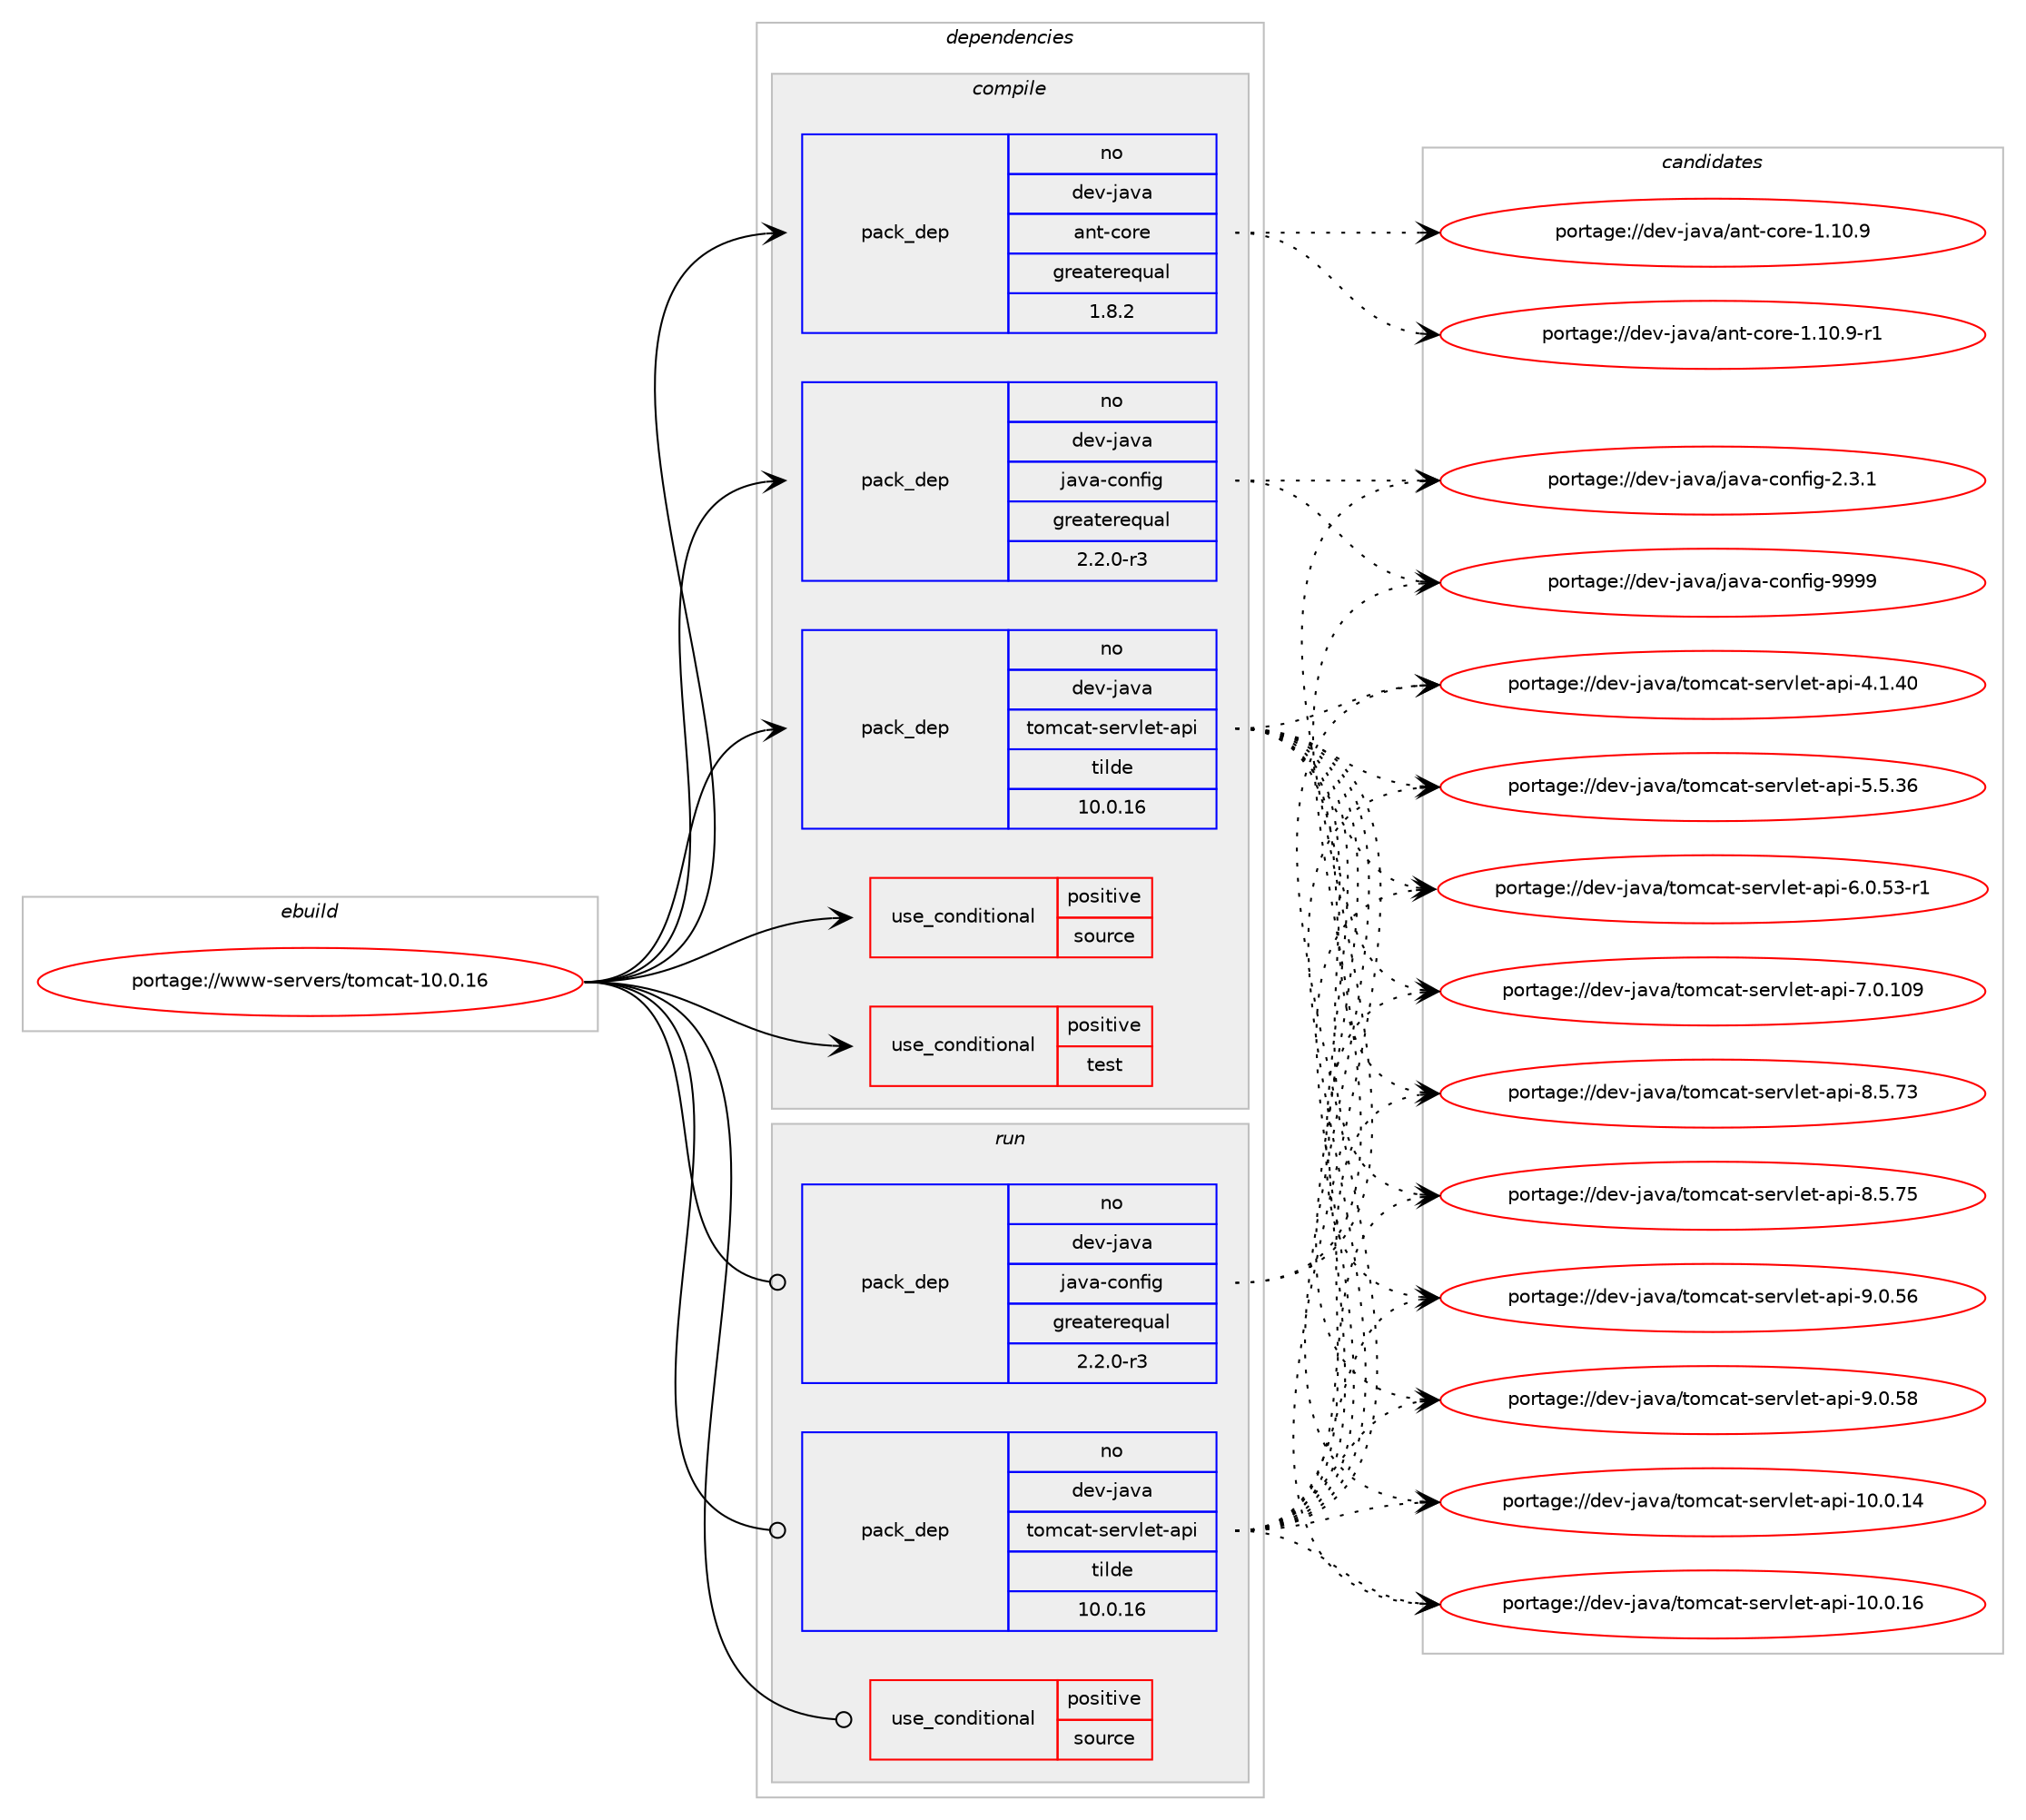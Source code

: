 digraph prolog {

# *************
# Graph options
# *************

newrank=true;
concentrate=true;
compound=true;
graph [rankdir=LR,fontname=Helvetica,fontsize=10,ranksep=1.5];#, ranksep=2.5, nodesep=0.2];
edge  [arrowhead=vee];
node  [fontname=Helvetica,fontsize=10];

# **********
# The ebuild
# **********

subgraph cluster_leftcol {
color=gray;
label=<<i>ebuild</i>>;
id [label="portage://www-servers/tomcat-10.0.16", color=red, width=4, href="../www-servers/tomcat-10.0.16.svg"];
}

# ****************
# The dependencies
# ****************

subgraph cluster_midcol {
color=gray;
label=<<i>dependencies</i>>;
subgraph cluster_compile {
fillcolor="#eeeeee";
style=filled;
label=<<i>compile</i>>;
subgraph cond135 {
dependency2932 [label=<<TABLE BORDER="0" CELLBORDER="1" CELLSPACING="0" CELLPADDING="4"><TR><TD ROWSPAN="3" CELLPADDING="10">use_conditional</TD></TR><TR><TD>positive</TD></TR><TR><TD>source</TD></TR></TABLE>>, shape=none, color=red];
# *** BEGIN UNKNOWN DEPENDENCY TYPE (TODO) ***
# dependency2932 -> package_dependency(portage://www-servers/tomcat-10.0.16,install,no,app-arch,zip,none,[,,],[],[])
# *** END UNKNOWN DEPENDENCY TYPE (TODO) ***

}
id:e -> dependency2932:w [weight=20,style="solid",arrowhead="vee"];
subgraph cond136 {
dependency2933 [label=<<TABLE BORDER="0" CELLBORDER="1" CELLSPACING="0" CELLPADDING="4"><TR><TD ROWSPAN="3" CELLPADDING="10">use_conditional</TD></TR><TR><TD>positive</TD></TR><TR><TD>test</TD></TR></TABLE>>, shape=none, color=red];
# *** BEGIN UNKNOWN DEPENDENCY TYPE (TODO) ***
# dependency2933 -> package_dependency(portage://www-servers/tomcat-10.0.16,install,no,dev-java,ant-junit,none,[,,],[slot(0)],[])
# *** END UNKNOWN DEPENDENCY TYPE (TODO) ***

# *** BEGIN UNKNOWN DEPENDENCY TYPE (TODO) ***
# dependency2933 -> package_dependency(portage://www-servers/tomcat-10.0.16,install,no,dev-java,easymock,none,[,,],[slot(3.2)],[])
# *** END UNKNOWN DEPENDENCY TYPE (TODO) ***

}
id:e -> dependency2933:w [weight=20,style="solid",arrowhead="vee"];
# *** BEGIN UNKNOWN DEPENDENCY TYPE (TODO) ***
# id -> package_dependency(portage://www-servers/tomcat-10.0.16,install,no,app-admin,pwgen,none,[,,],[],[])
# *** END UNKNOWN DEPENDENCY TYPE (TODO) ***

subgraph pack2792 {
dependency2934 [label=<<TABLE BORDER="0" CELLBORDER="1" CELLSPACING="0" CELLPADDING="4" WIDTH="220"><TR><TD ROWSPAN="6" CELLPADDING="30">pack_dep</TD></TR><TR><TD WIDTH="110">no</TD></TR><TR><TD>dev-java</TD></TR><TR><TD>ant-core</TD></TR><TR><TD>greaterequal</TD></TR><TR><TD>1.8.2</TD></TR></TABLE>>, shape=none, color=blue];
}
id:e -> dependency2934:w [weight=20,style="solid",arrowhead="vee"];
# *** BEGIN UNKNOWN DEPENDENCY TYPE (TODO) ***
# id -> package_dependency(portage://www-servers/tomcat-10.0.16,install,no,dev-java,ant-core,none,[,,],[],[])
# *** END UNKNOWN DEPENDENCY TYPE (TODO) ***

# *** BEGIN UNKNOWN DEPENDENCY TYPE (TODO) ***
# id -> package_dependency(portage://www-servers/tomcat-10.0.16,install,no,dev-java,eclipse-ecj,none,[,,],[slot(4.15)],[])
# *** END UNKNOWN DEPENDENCY TYPE (TODO) ***

# *** BEGIN UNKNOWN DEPENDENCY TYPE (TODO) ***
# id -> package_dependency(portage://www-servers/tomcat-10.0.16,install,no,dev-java,glassfish-xmlrpc-api,none,[,,],[slot(0)],[])
# *** END UNKNOWN DEPENDENCY TYPE (TODO) ***

# *** BEGIN UNKNOWN DEPENDENCY TYPE (TODO) ***
# id -> package_dependency(portage://www-servers/tomcat-10.0.16,install,no,dev-java,jakartaee-migration,none,[,,],[slot(0)],[])
# *** END UNKNOWN DEPENDENCY TYPE (TODO) ***

subgraph pack2793 {
dependency2935 [label=<<TABLE BORDER="0" CELLBORDER="1" CELLSPACING="0" CELLPADDING="4" WIDTH="220"><TR><TD ROWSPAN="6" CELLPADDING="30">pack_dep</TD></TR><TR><TD WIDTH="110">no</TD></TR><TR><TD>dev-java</TD></TR><TR><TD>java-config</TD></TR><TR><TD>greaterequal</TD></TR><TR><TD>2.2.0-r3</TD></TR></TABLE>>, shape=none, color=blue];
}
id:e -> dependency2935:w [weight=20,style="solid",arrowhead="vee"];
# *** BEGIN UNKNOWN DEPENDENCY TYPE (TODO) ***
# id -> package_dependency(portage://www-servers/tomcat-10.0.16,install,no,dev-java,javatoolkit,none,[,,],[],[])
# *** END UNKNOWN DEPENDENCY TYPE (TODO) ***

subgraph pack2794 {
dependency2936 [label=<<TABLE BORDER="0" CELLBORDER="1" CELLSPACING="0" CELLPADDING="4" WIDTH="220"><TR><TD ROWSPAN="6" CELLPADDING="30">pack_dep</TD></TR><TR><TD WIDTH="110">no</TD></TR><TR><TD>dev-java</TD></TR><TR><TD>tomcat-servlet-api</TD></TR><TR><TD>tilde</TD></TR><TR><TD>10.0.16</TD></TR></TABLE>>, shape=none, color=blue];
}
id:e -> dependency2936:w [weight=20,style="solid",arrowhead="vee"];
# *** BEGIN UNKNOWN DEPENDENCY TYPE (TODO) ***
# id -> package_dependency(portage://www-servers/tomcat-10.0.16,install,no,dev-java,wsdl4j,none,[,,],[slot(0)],[])
# *** END UNKNOWN DEPENDENCY TYPE (TODO) ***

# *** BEGIN UNKNOWN DEPENDENCY TYPE (TODO) ***
# id -> package_dependency(portage://www-servers/tomcat-10.0.16,install,no,virtual,jdk,none,[,,],[slot(1.8)],[])
# *** END UNKNOWN DEPENDENCY TYPE (TODO) ***

}
subgraph cluster_compileandrun {
fillcolor="#eeeeee";
style=filled;
label=<<i>compile and run</i>>;
}
subgraph cluster_run {
fillcolor="#eeeeee";
style=filled;
label=<<i>run</i>>;
subgraph cond137 {
dependency2937 [label=<<TABLE BORDER="0" CELLBORDER="1" CELLSPACING="0" CELLPADDING="4"><TR><TD ROWSPAN="3" CELLPADDING="10">use_conditional</TD></TR><TR><TD>positive</TD></TR><TR><TD>source</TD></TR></TABLE>>, shape=none, color=red];
# *** BEGIN UNKNOWN DEPENDENCY TYPE (TODO) ***
# dependency2937 -> package_dependency(portage://www-servers/tomcat-10.0.16,run,no,app-arch,zip,none,[,,],[],[])
# *** END UNKNOWN DEPENDENCY TYPE (TODO) ***

}
id:e -> dependency2937:w [weight=20,style="solid",arrowhead="odot"];
# *** BEGIN UNKNOWN DEPENDENCY TYPE (TODO) ***
# id -> package_dependency(portage://www-servers/tomcat-10.0.16,run,no,acct-group,tomcat,none,[,,],[],[])
# *** END UNKNOWN DEPENDENCY TYPE (TODO) ***

# *** BEGIN UNKNOWN DEPENDENCY TYPE (TODO) ***
# id -> package_dependency(portage://www-servers/tomcat-10.0.16,run,no,acct-user,tomcat,none,[,,],[],[])
# *** END UNKNOWN DEPENDENCY TYPE (TODO) ***

# *** BEGIN UNKNOWN DEPENDENCY TYPE (TODO) ***
# id -> package_dependency(portage://www-servers/tomcat-10.0.16,run,no,dev-java,eclipse-ecj,none,[,,],[slot(4.15)],[])
# *** END UNKNOWN DEPENDENCY TYPE (TODO) ***

# *** BEGIN UNKNOWN DEPENDENCY TYPE (TODO) ***
# id -> package_dependency(portage://www-servers/tomcat-10.0.16,run,no,dev-java,glassfish-xmlrpc-api,none,[,,],[slot(0)],[])
# *** END UNKNOWN DEPENDENCY TYPE (TODO) ***

# *** BEGIN UNKNOWN DEPENDENCY TYPE (TODO) ***
# id -> package_dependency(portage://www-servers/tomcat-10.0.16,run,no,dev-java,jakartaee-migration,none,[,,],[slot(0)],[])
# *** END UNKNOWN DEPENDENCY TYPE (TODO) ***

subgraph pack2795 {
dependency2938 [label=<<TABLE BORDER="0" CELLBORDER="1" CELLSPACING="0" CELLPADDING="4" WIDTH="220"><TR><TD ROWSPAN="6" CELLPADDING="30">pack_dep</TD></TR><TR><TD WIDTH="110">no</TD></TR><TR><TD>dev-java</TD></TR><TR><TD>java-config</TD></TR><TR><TD>greaterequal</TD></TR><TR><TD>2.2.0-r3</TD></TR></TABLE>>, shape=none, color=blue];
}
id:e -> dependency2938:w [weight=20,style="solid",arrowhead="odot"];
subgraph pack2796 {
dependency2939 [label=<<TABLE BORDER="0" CELLBORDER="1" CELLSPACING="0" CELLPADDING="4" WIDTH="220"><TR><TD ROWSPAN="6" CELLPADDING="30">pack_dep</TD></TR><TR><TD WIDTH="110">no</TD></TR><TR><TD>dev-java</TD></TR><TR><TD>tomcat-servlet-api</TD></TR><TR><TD>tilde</TD></TR><TR><TD>10.0.16</TD></TR></TABLE>>, shape=none, color=blue];
}
id:e -> dependency2939:w [weight=20,style="solid",arrowhead="odot"];
# *** BEGIN UNKNOWN DEPENDENCY TYPE (TODO) ***
# id -> package_dependency(portage://www-servers/tomcat-10.0.16,run,no,dev-java,wsdl4j,none,[,,],[slot(0)],[])
# *** END UNKNOWN DEPENDENCY TYPE (TODO) ***

# *** BEGIN UNKNOWN DEPENDENCY TYPE (TODO) ***
# id -> package_dependency(portage://www-servers/tomcat-10.0.16,run,no,virtual,jre,none,[,,],[],[])
# *** END UNKNOWN DEPENDENCY TYPE (TODO) ***

}
}

# **************
# The candidates
# **************

subgraph cluster_choices {
rank=same;
color=gray;
label=<<i>candidates</i>>;

subgraph choice2792 {
color=black;
nodesep=1;
choice1001011184510697118974797110116459911111410145494649484657 [label="portage://dev-java/ant-core-1.10.9", color=red, width=4,href="../dev-java/ant-core-1.10.9.svg"];
choice10010111845106971189747971101164599111114101454946494846574511449 [label="portage://dev-java/ant-core-1.10.9-r1", color=red, width=4,href="../dev-java/ant-core-1.10.9-r1.svg"];
dependency2934:e -> choice1001011184510697118974797110116459911111410145494649484657:w [style=dotted,weight="100"];
dependency2934:e -> choice10010111845106971189747971101164599111114101454946494846574511449:w [style=dotted,weight="100"];
}
subgraph choice2793 {
color=black;
nodesep=1;
choice1001011184510697118974710697118974599111110102105103455046514649 [label="portage://dev-java/java-config-2.3.1", color=red, width=4,href="../dev-java/java-config-2.3.1.svg"];
choice10010111845106971189747106971189745991111101021051034557575757 [label="portage://dev-java/java-config-9999", color=red, width=4,href="../dev-java/java-config-9999.svg"];
dependency2935:e -> choice1001011184510697118974710697118974599111110102105103455046514649:w [style=dotted,weight="100"];
dependency2935:e -> choice10010111845106971189747106971189745991111101021051034557575757:w [style=dotted,weight="100"];
}
subgraph choice2794 {
color=black;
nodesep=1;
choice1001011184510697118974711611110999971164511510111411810810111645971121054549484648464952 [label="portage://dev-java/tomcat-servlet-api-10.0.14", color=red, width=4,href="../dev-java/tomcat-servlet-api-10.0.14.svg"];
choice1001011184510697118974711611110999971164511510111411810810111645971121054549484648464954 [label="portage://dev-java/tomcat-servlet-api-10.0.16", color=red, width=4,href="../dev-java/tomcat-servlet-api-10.0.16.svg"];
choice10010111845106971189747116111109999711645115101114118108101116459711210545524649465248 [label="portage://dev-java/tomcat-servlet-api-4.1.40", color=red, width=4,href="../dev-java/tomcat-servlet-api-4.1.40.svg"];
choice10010111845106971189747116111109999711645115101114118108101116459711210545534653465154 [label="portage://dev-java/tomcat-servlet-api-5.5.36", color=red, width=4,href="../dev-java/tomcat-servlet-api-5.5.36.svg"];
choice100101118451069711897471161111099997116451151011141181081011164597112105455446484653514511449 [label="portage://dev-java/tomcat-servlet-api-6.0.53-r1", color=red, width=4,href="../dev-java/tomcat-servlet-api-6.0.53-r1.svg"];
choice1001011184510697118974711611110999971164511510111411810810111645971121054555464846494857 [label="portage://dev-java/tomcat-servlet-api-7.0.109", color=red, width=4,href="../dev-java/tomcat-servlet-api-7.0.109.svg"];
choice10010111845106971189747116111109999711645115101114118108101116459711210545564653465551 [label="portage://dev-java/tomcat-servlet-api-8.5.73", color=red, width=4,href="../dev-java/tomcat-servlet-api-8.5.73.svg"];
choice10010111845106971189747116111109999711645115101114118108101116459711210545564653465553 [label="portage://dev-java/tomcat-servlet-api-8.5.75", color=red, width=4,href="../dev-java/tomcat-servlet-api-8.5.75.svg"];
choice10010111845106971189747116111109999711645115101114118108101116459711210545574648465354 [label="portage://dev-java/tomcat-servlet-api-9.0.56", color=red, width=4,href="../dev-java/tomcat-servlet-api-9.0.56.svg"];
choice10010111845106971189747116111109999711645115101114118108101116459711210545574648465356 [label="portage://dev-java/tomcat-servlet-api-9.0.58", color=red, width=4,href="../dev-java/tomcat-servlet-api-9.0.58.svg"];
dependency2936:e -> choice1001011184510697118974711611110999971164511510111411810810111645971121054549484648464952:w [style=dotted,weight="100"];
dependency2936:e -> choice1001011184510697118974711611110999971164511510111411810810111645971121054549484648464954:w [style=dotted,weight="100"];
dependency2936:e -> choice10010111845106971189747116111109999711645115101114118108101116459711210545524649465248:w [style=dotted,weight="100"];
dependency2936:e -> choice10010111845106971189747116111109999711645115101114118108101116459711210545534653465154:w [style=dotted,weight="100"];
dependency2936:e -> choice100101118451069711897471161111099997116451151011141181081011164597112105455446484653514511449:w [style=dotted,weight="100"];
dependency2936:e -> choice1001011184510697118974711611110999971164511510111411810810111645971121054555464846494857:w [style=dotted,weight="100"];
dependency2936:e -> choice10010111845106971189747116111109999711645115101114118108101116459711210545564653465551:w [style=dotted,weight="100"];
dependency2936:e -> choice10010111845106971189747116111109999711645115101114118108101116459711210545564653465553:w [style=dotted,weight="100"];
dependency2936:e -> choice10010111845106971189747116111109999711645115101114118108101116459711210545574648465354:w [style=dotted,weight="100"];
dependency2936:e -> choice10010111845106971189747116111109999711645115101114118108101116459711210545574648465356:w [style=dotted,weight="100"];
}
subgraph choice2795 {
color=black;
nodesep=1;
choice1001011184510697118974710697118974599111110102105103455046514649 [label="portage://dev-java/java-config-2.3.1", color=red, width=4,href="../dev-java/java-config-2.3.1.svg"];
choice10010111845106971189747106971189745991111101021051034557575757 [label="portage://dev-java/java-config-9999", color=red, width=4,href="../dev-java/java-config-9999.svg"];
dependency2938:e -> choice1001011184510697118974710697118974599111110102105103455046514649:w [style=dotted,weight="100"];
dependency2938:e -> choice10010111845106971189747106971189745991111101021051034557575757:w [style=dotted,weight="100"];
}
subgraph choice2796 {
color=black;
nodesep=1;
choice1001011184510697118974711611110999971164511510111411810810111645971121054549484648464952 [label="portage://dev-java/tomcat-servlet-api-10.0.14", color=red, width=4,href="../dev-java/tomcat-servlet-api-10.0.14.svg"];
choice1001011184510697118974711611110999971164511510111411810810111645971121054549484648464954 [label="portage://dev-java/tomcat-servlet-api-10.0.16", color=red, width=4,href="../dev-java/tomcat-servlet-api-10.0.16.svg"];
choice10010111845106971189747116111109999711645115101114118108101116459711210545524649465248 [label="portage://dev-java/tomcat-servlet-api-4.1.40", color=red, width=4,href="../dev-java/tomcat-servlet-api-4.1.40.svg"];
choice10010111845106971189747116111109999711645115101114118108101116459711210545534653465154 [label="portage://dev-java/tomcat-servlet-api-5.5.36", color=red, width=4,href="../dev-java/tomcat-servlet-api-5.5.36.svg"];
choice100101118451069711897471161111099997116451151011141181081011164597112105455446484653514511449 [label="portage://dev-java/tomcat-servlet-api-6.0.53-r1", color=red, width=4,href="../dev-java/tomcat-servlet-api-6.0.53-r1.svg"];
choice1001011184510697118974711611110999971164511510111411810810111645971121054555464846494857 [label="portage://dev-java/tomcat-servlet-api-7.0.109", color=red, width=4,href="../dev-java/tomcat-servlet-api-7.0.109.svg"];
choice10010111845106971189747116111109999711645115101114118108101116459711210545564653465551 [label="portage://dev-java/tomcat-servlet-api-8.5.73", color=red, width=4,href="../dev-java/tomcat-servlet-api-8.5.73.svg"];
choice10010111845106971189747116111109999711645115101114118108101116459711210545564653465553 [label="portage://dev-java/tomcat-servlet-api-8.5.75", color=red, width=4,href="../dev-java/tomcat-servlet-api-8.5.75.svg"];
choice10010111845106971189747116111109999711645115101114118108101116459711210545574648465354 [label="portage://dev-java/tomcat-servlet-api-9.0.56", color=red, width=4,href="../dev-java/tomcat-servlet-api-9.0.56.svg"];
choice10010111845106971189747116111109999711645115101114118108101116459711210545574648465356 [label="portage://dev-java/tomcat-servlet-api-9.0.58", color=red, width=4,href="../dev-java/tomcat-servlet-api-9.0.58.svg"];
dependency2939:e -> choice1001011184510697118974711611110999971164511510111411810810111645971121054549484648464952:w [style=dotted,weight="100"];
dependency2939:e -> choice1001011184510697118974711611110999971164511510111411810810111645971121054549484648464954:w [style=dotted,weight="100"];
dependency2939:e -> choice10010111845106971189747116111109999711645115101114118108101116459711210545524649465248:w [style=dotted,weight="100"];
dependency2939:e -> choice10010111845106971189747116111109999711645115101114118108101116459711210545534653465154:w [style=dotted,weight="100"];
dependency2939:e -> choice100101118451069711897471161111099997116451151011141181081011164597112105455446484653514511449:w [style=dotted,weight="100"];
dependency2939:e -> choice1001011184510697118974711611110999971164511510111411810810111645971121054555464846494857:w [style=dotted,weight="100"];
dependency2939:e -> choice10010111845106971189747116111109999711645115101114118108101116459711210545564653465551:w [style=dotted,weight="100"];
dependency2939:e -> choice10010111845106971189747116111109999711645115101114118108101116459711210545564653465553:w [style=dotted,weight="100"];
dependency2939:e -> choice10010111845106971189747116111109999711645115101114118108101116459711210545574648465354:w [style=dotted,weight="100"];
dependency2939:e -> choice10010111845106971189747116111109999711645115101114118108101116459711210545574648465356:w [style=dotted,weight="100"];
}
}

}

